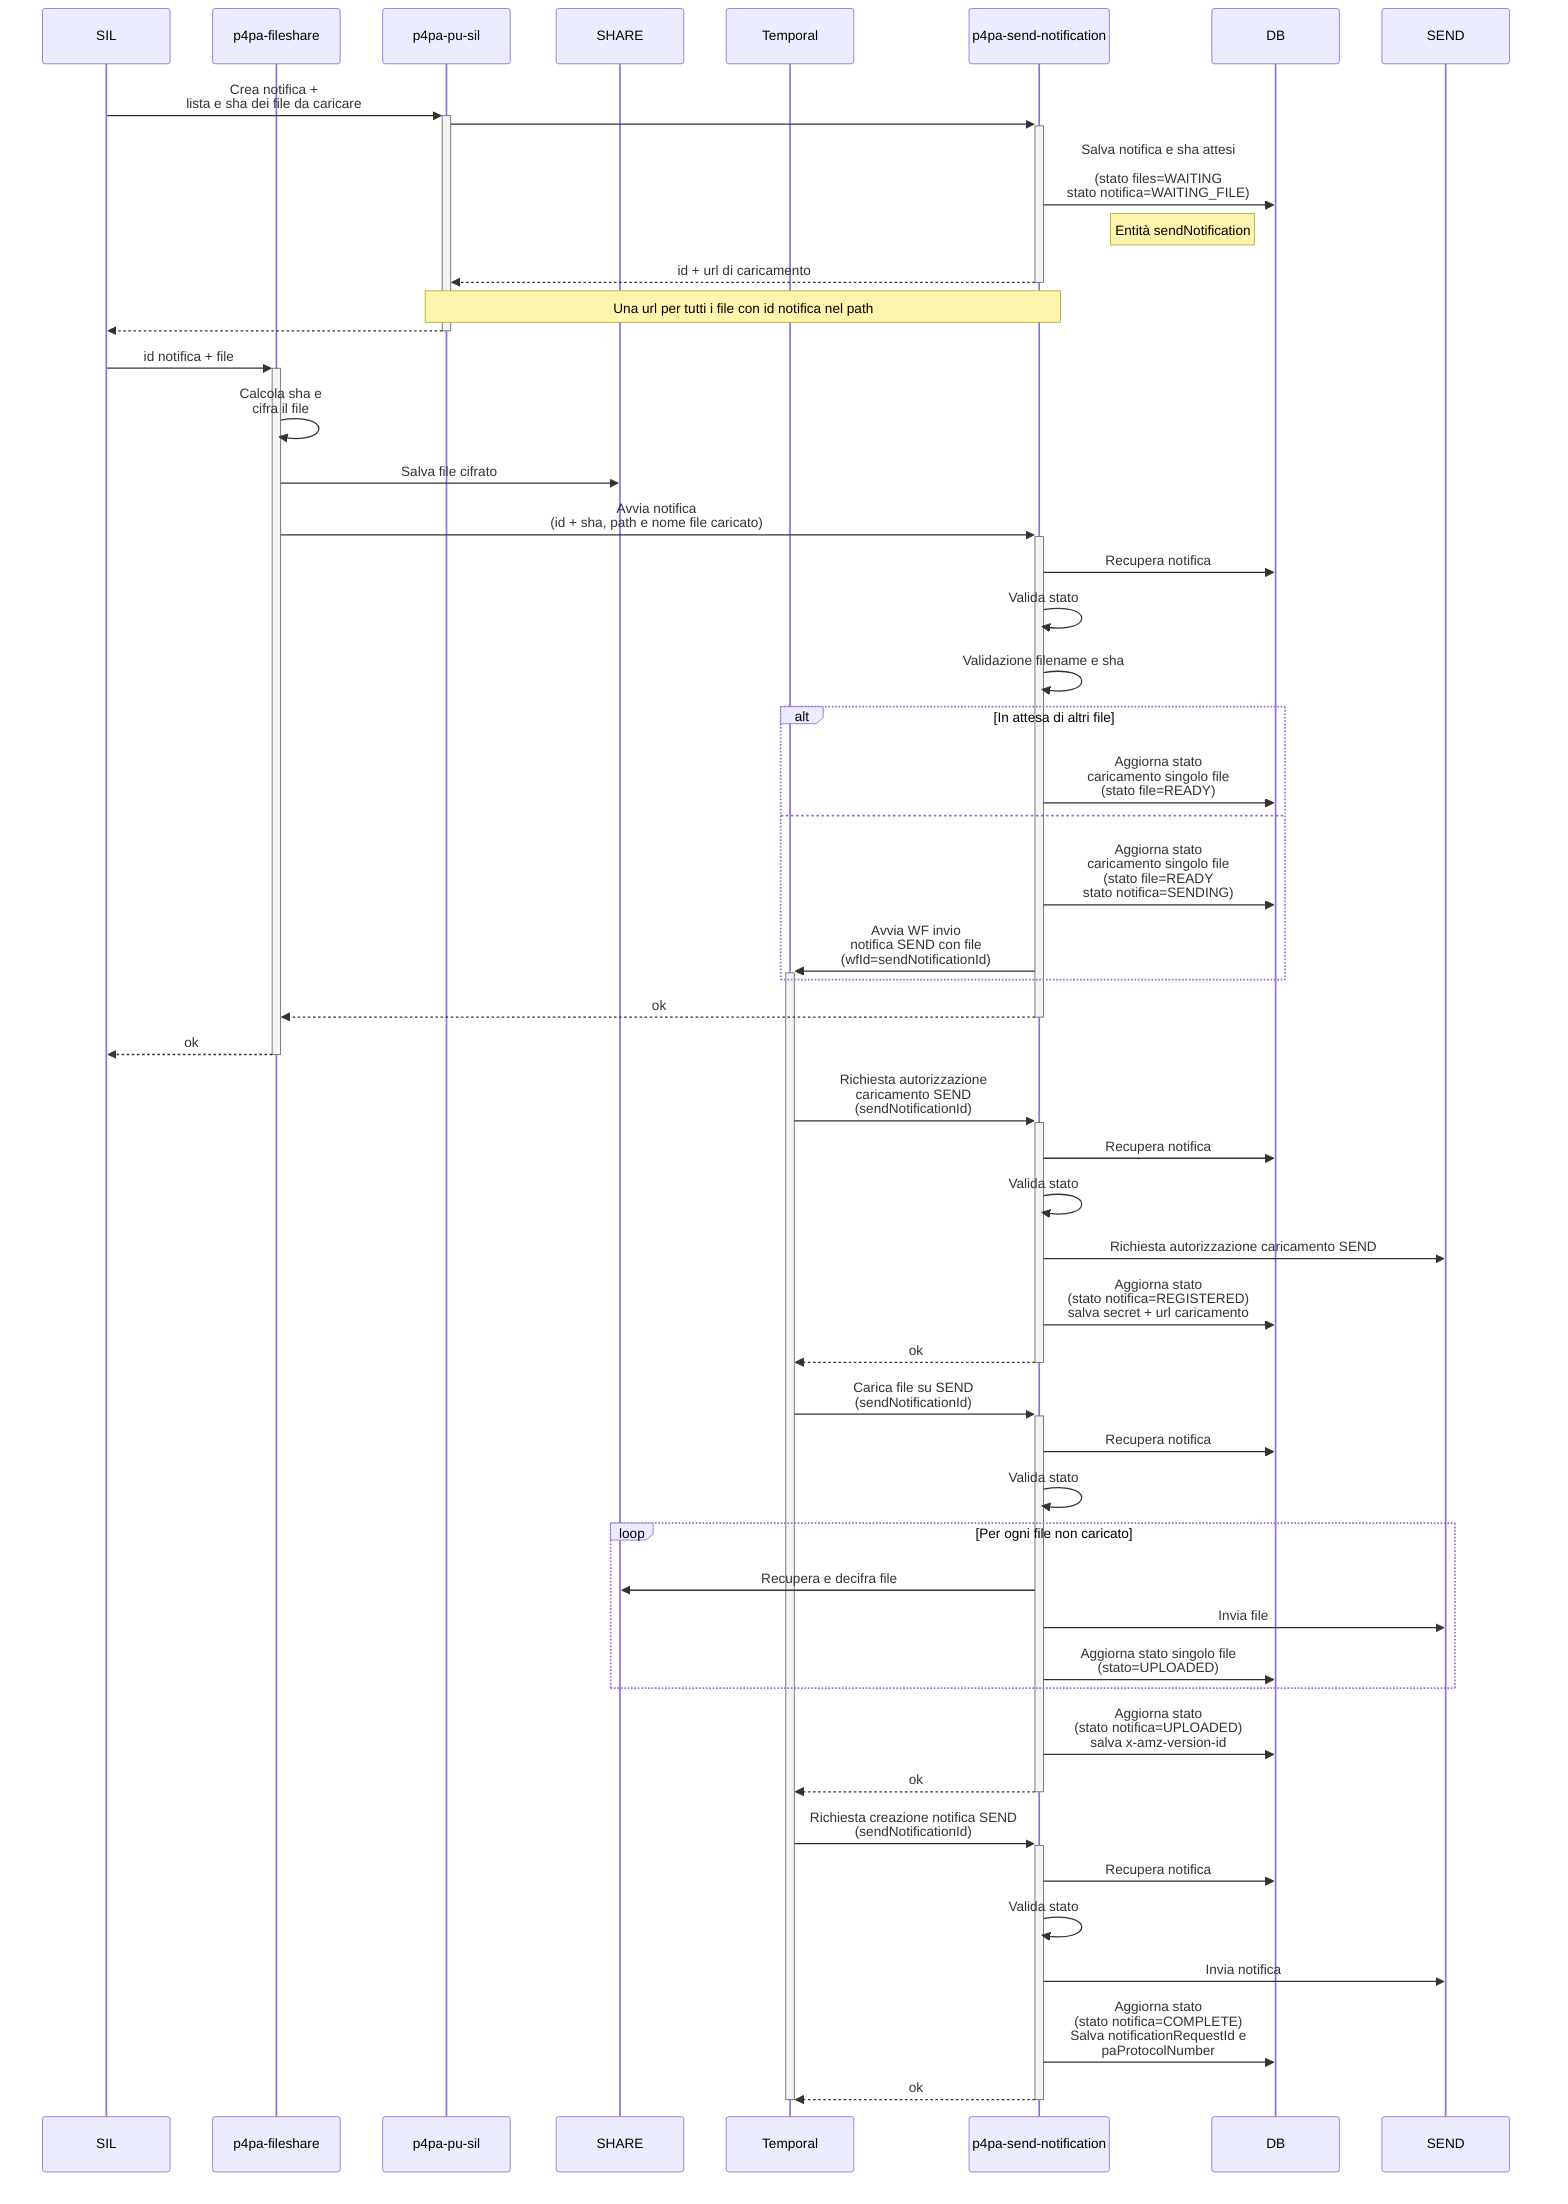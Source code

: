 sequenceDiagram
    participant SIL
    participant MS_SHARE as p4pa-fileshare
    participant MS_SIL as p4pa-pu-sil
    participant SHARE
    participant WF as Temporal
    participant MS_SEND as p4pa-send-notification
    participant DB
    participant SEND_PAGOPA as SEND

    SIL ->>+ MS_SIL: Crea notifica +<BR />lista e sha dei file da caricare
        MS_SIL ->>+ MS_SEND: #
            MS_SEND ->> DB: Salva notifica e sha attesi<BR /><BR />(stato files=WAITING<BR />stato notifica=WAITING_FILE)
            note left of DB: Entità sendNotification
            MS_SEND -->>- MS_SIL: id + url di caricamento
            note over MS_SIL,MS_SEND: Una url per tutti i file con id notifica nel path
        MS_SIL -->>- SIL: #

    SIL ->>+ MS_SHARE: id notifica + file
        MS_SHARE ->> MS_SHARE: Calcola sha e<BR />cifra il file
        MS_SHARE ->> SHARE: Salva file cifrato
        MS_SHARE ->>+ MS_SEND: Avvia notifica<BR />(id + sha, path e nome file caricato)
            MS_SEND ->> DB: Recupera notifica
            MS_SEND ->> MS_SEND: Valida stato
            MS_SEND ->> MS_SEND: Validazione filename e sha
            alt In attesa di altri file
                MS_SEND ->> DB: Aggiorna stato<BR />caricamento singolo file<BR />(stato file=READY)
            else
                MS_SEND ->> DB: Aggiorna stato<BR />caricamento singolo file<BR />(stato file=READY<BR />stato notifica=SENDING)
                MS_SEND ->>+ WF: Avvia WF invio<BR />notifica SEND con file<BR />(wfId=sendNotificationId)
            end
            MS_SEND -->>- MS_SHARE: ok
    MS_SHARE -->>- SIL: ok

    WF ->>+ MS_SEND: Richiesta autorizzazione<BR />caricamento SEND<BR />(sendNotificationId)
        MS_SEND ->> DB: Recupera notifica
        MS_SEND ->> MS_SEND: Valida stato
        MS_SEND ->> SEND_PAGOPA: Richiesta autorizzazione caricamento SEND
        MS_SEND ->> DB: Aggiorna stato<BR />(stato notifica=REGISTERED)<BR />salva secret + url caricamento
        MS_SEND -->>- WF: ok

    WF ->>+ MS_SEND: Carica file su SEND<BR />(sendNotificationId)
        MS_SEND ->> DB: Recupera notifica
        MS_SEND ->> MS_SEND: Valida stato
        loop Per ogni file non caricato
            MS_SEND ->> SHARE: Recupera e decifra file
            MS_SEND ->> SEND_PAGOPA: Invia file
            MS_SEND ->> DB: Aggiorna stato singolo file<BR />(stato=UPLOADED)
        end
        MS_SEND ->> DB: Aggiorna stato<BR />(stato notifica=UPLOADED)<BR />salva x-amz-version-id
        MS_SEND -->>- WF: ok

    WF ->>+ MS_SEND: Richiesta creazione notifica SEND<BR />(sendNotificationId)
        MS_SEND ->> DB: Recupera notifica
        MS_SEND ->> MS_SEND: Valida stato
        MS_SEND ->> SEND_PAGOPA: Invia notifica
        MS_SEND ->> DB: Aggiorna stato<BR />(stato notifica=COMPLETE)<BR />Salva notificationRequestId e<BR/>paProtocolNumber
        MS_SEND -->>- WF: ok

    deactivate WF